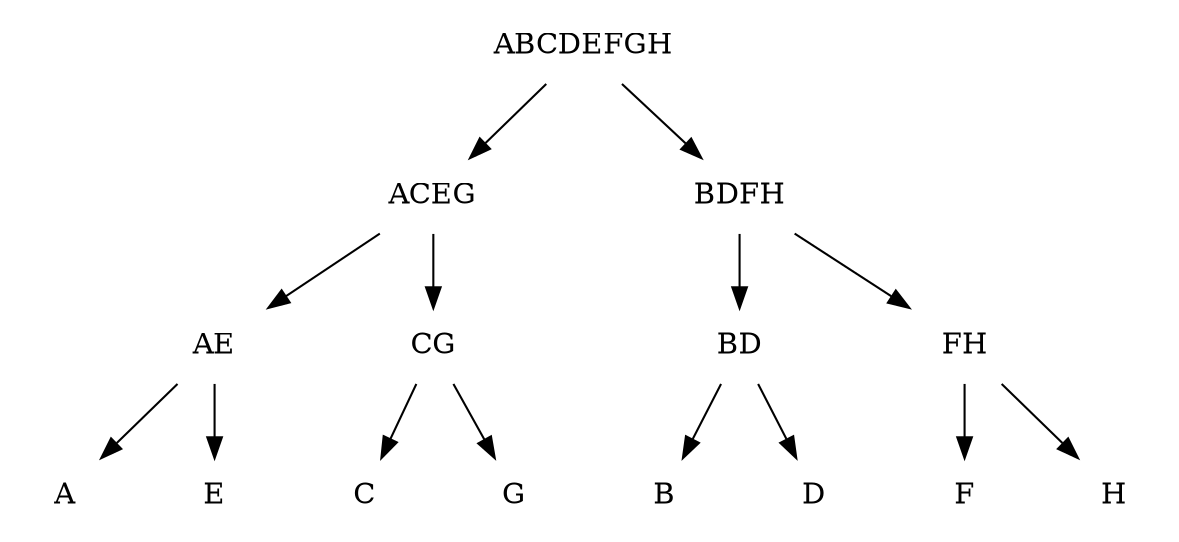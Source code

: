 digraph G {
  node [shape=plaintext];
  graph [ordering="out",fontname="Sans",dpi="50"];
  "ABCDEFGH" -> "ACEG";
  "ABCDEFGH" -> "BDFH";
  "ACEG" -> "AE";
  "ACEG" -> "CG";
  "AE" -> "A";
  "AE" -> "E";
  "CG" -> "C";
  "CG" -> "G";
  "BDFH" -> "BD";
  "BDFH" -> "FH";
  "BD" -> "B";
  "BD" -> "D";
  "FH" -> "F";
  "FH" -> "H";
}
